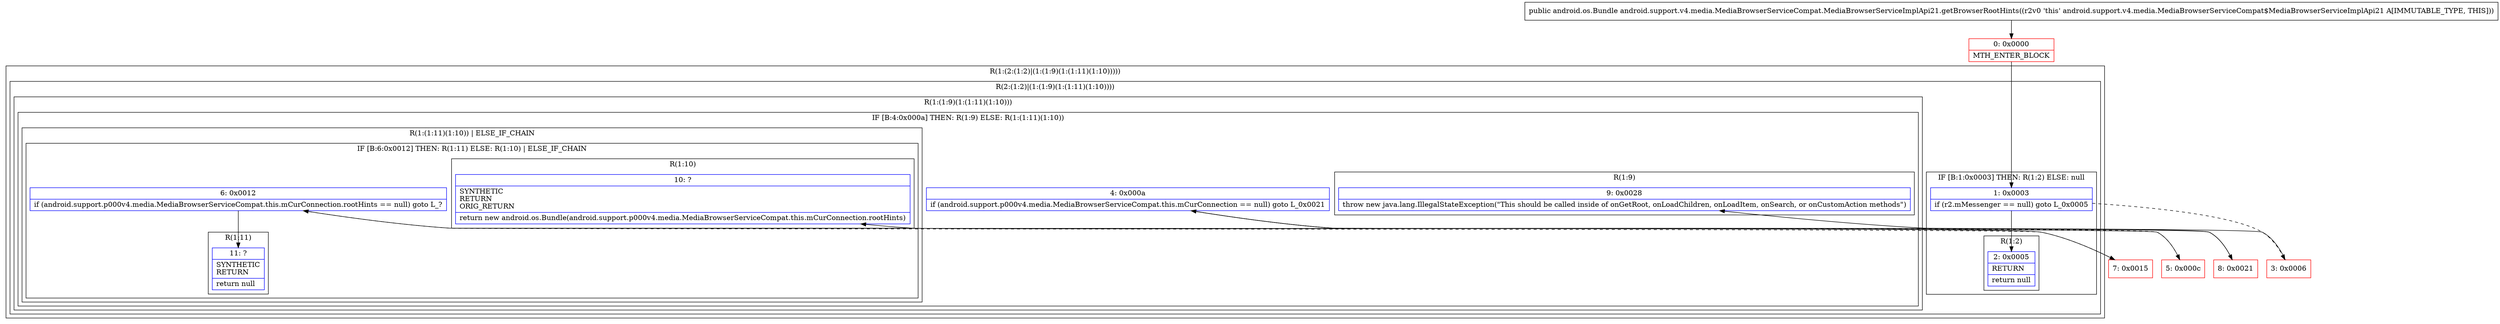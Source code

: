 digraph "CFG forandroid.support.v4.media.MediaBrowserServiceCompat.MediaBrowserServiceImplApi21.getBrowserRootHints()Landroid\/os\/Bundle;" {
subgraph cluster_Region_846769919 {
label = "R(1:(2:(1:2)|(1:(1:9)(1:(1:11)(1:10)))))";
node [shape=record,color=blue];
subgraph cluster_Region_824142242 {
label = "R(2:(1:2)|(1:(1:9)(1:(1:11)(1:10))))";
node [shape=record,color=blue];
subgraph cluster_IfRegion_1472974717 {
label = "IF [B:1:0x0003] THEN: R(1:2) ELSE: null";
node [shape=record,color=blue];
Node_1 [shape=record,label="{1\:\ 0x0003|if (r2.mMessenger == null) goto L_0x0005\l}"];
subgraph cluster_Region_1450329073 {
label = "R(1:2)";
node [shape=record,color=blue];
Node_2 [shape=record,label="{2\:\ 0x0005|RETURN\l|return null\l}"];
}
}
subgraph cluster_Region_554307734 {
label = "R(1:(1:9)(1:(1:11)(1:10)))";
node [shape=record,color=blue];
subgraph cluster_IfRegion_1796357996 {
label = "IF [B:4:0x000a] THEN: R(1:9) ELSE: R(1:(1:11)(1:10))";
node [shape=record,color=blue];
Node_4 [shape=record,label="{4\:\ 0x000a|if (android.support.p000v4.media.MediaBrowserServiceCompat.this.mCurConnection == null) goto L_0x0021\l}"];
subgraph cluster_Region_1655416148 {
label = "R(1:9)";
node [shape=record,color=blue];
Node_9 [shape=record,label="{9\:\ 0x0028|throw new java.lang.IllegalStateException(\"This should be called inside of onGetRoot, onLoadChildren, onLoadItem, onSearch, or onCustomAction methods\")\l}"];
}
subgraph cluster_Region_637669179 {
label = "R(1:(1:11)(1:10)) | ELSE_IF_CHAIN\l";
node [shape=record,color=blue];
subgraph cluster_IfRegion_1476212173 {
label = "IF [B:6:0x0012] THEN: R(1:11) ELSE: R(1:10) | ELSE_IF_CHAIN\l";
node [shape=record,color=blue];
Node_6 [shape=record,label="{6\:\ 0x0012|if (android.support.p000v4.media.MediaBrowserServiceCompat.this.mCurConnection.rootHints == null) goto L_?\l}"];
subgraph cluster_Region_770611457 {
label = "R(1:11)";
node [shape=record,color=blue];
Node_11 [shape=record,label="{11\:\ ?|SYNTHETIC\lRETURN\l|return null\l}"];
}
subgraph cluster_Region_307239149 {
label = "R(1:10)";
node [shape=record,color=blue];
Node_10 [shape=record,label="{10\:\ ?|SYNTHETIC\lRETURN\lORIG_RETURN\l|return new android.os.Bundle(android.support.p000v4.media.MediaBrowserServiceCompat.this.mCurConnection.rootHints)\l}"];
}
}
}
}
}
}
}
Node_0 [shape=record,color=red,label="{0\:\ 0x0000|MTH_ENTER_BLOCK\l}"];
Node_3 [shape=record,color=red,label="{3\:\ 0x0006}"];
Node_5 [shape=record,color=red,label="{5\:\ 0x000c}"];
Node_7 [shape=record,color=red,label="{7\:\ 0x0015}"];
Node_8 [shape=record,color=red,label="{8\:\ 0x0021}"];
MethodNode[shape=record,label="{public android.os.Bundle android.support.v4.media.MediaBrowserServiceCompat.MediaBrowserServiceImplApi21.getBrowserRootHints((r2v0 'this' android.support.v4.media.MediaBrowserServiceCompat$MediaBrowserServiceImplApi21 A[IMMUTABLE_TYPE, THIS])) }"];
MethodNode -> Node_0;
Node_1 -> Node_2;
Node_1 -> Node_3[style=dashed];
Node_4 -> Node_5[style=dashed];
Node_4 -> Node_8;
Node_6 -> Node_7[style=dashed];
Node_6 -> Node_11;
Node_0 -> Node_1;
Node_3 -> Node_4;
Node_5 -> Node_6;
Node_7 -> Node_10;
Node_8 -> Node_9;
}

